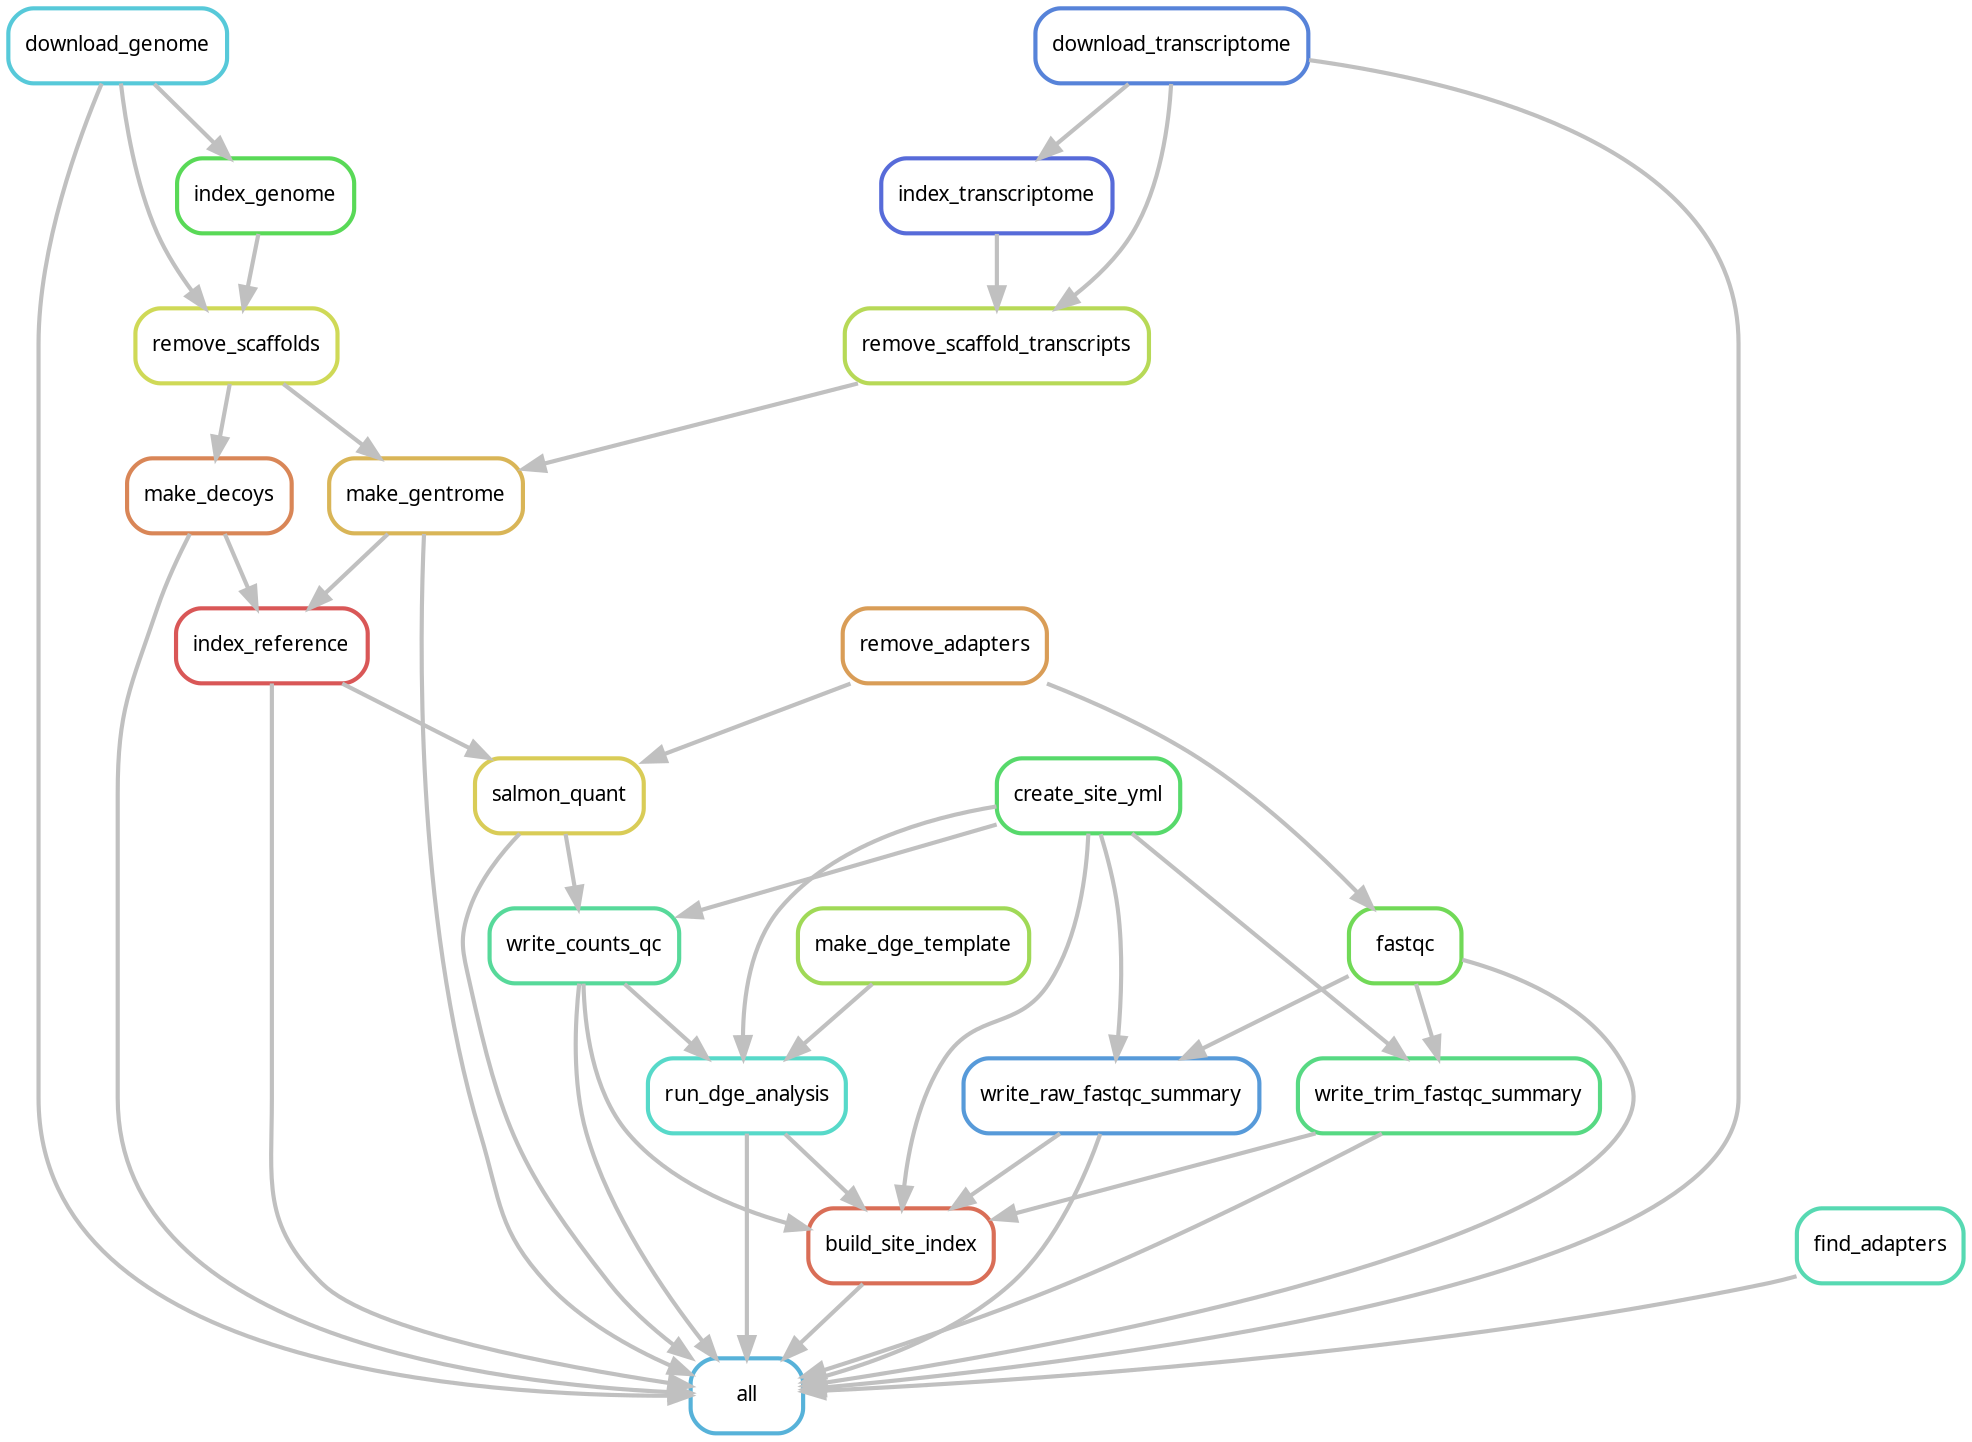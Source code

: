 digraph snakemake_dag {
    graph[bgcolor=white, margin=0];
    node[shape=box, style=rounded, fontname=sans,                 fontsize=10, penwidth=2];
    edge[penwidth=2, color=grey];
	0[label = "all", color = "0.55 0.6 0.85", style="rounded"];
	1[label = "download_genome", color = "0.52 0.6 0.85", style="rounded"];
	2[label = "download_transcriptome", color = "0.61 0.6 0.85", style="rounded"];
	3[label = "make_decoys", color = "0.06 0.6 0.85", style="rounded"];
	4[label = "remove_scaffolds", color = "0.18 0.6 0.85", style="rounded"];
	5[label = "index_genome", color = "0.33 0.6 0.85", style="rounded"];
	6[label = "make_gentrome", color = "0.12 0.6 0.85", style="rounded"];
	7[label = "remove_scaffold_transcripts", color = "0.21 0.6 0.85", style="rounded"];
	8[label = "index_transcriptome", color = "0.64 0.6 0.85", style="rounded"];
	9[label = "index_reference", color = "0.00 0.6 0.85", style="rounded"];
	10[label = "fastqc", color = "0.30 0.6 0.85", style="rounded"];
	11[label = "remove_adapters", color = "0.09 0.6 0.85", style="rounded"];
	12[label = "write_raw_fastqc_summary", color = "0.58 0.6 0.85", style="rounded"];
	13[label = "create_site_yml", color = "0.36 0.6 0.85", style="rounded"];
	14[label = "write_trim_fastqc_summary", color = "0.39 0.6 0.85", style="rounded"];
	15[label = "write_counts_qc", color = "0.42 0.6 0.85", style="rounded"];
	16[label = "salmon_quant", color = "0.15 0.6 0.85", style="rounded"];
	17[label = "run_dge_analysis", color = "0.48 0.6 0.85", style="rounded"];
	18[label = "make_dge_template", color = "0.24 0.6 0.85", style="rounded"];
	19[label = "find_adapters", color = "0.45 0.6 0.85", style="rounded"];
	20[label = "build_site_index", color = "0.03 0.6 0.85", style="rounded"];
	9 -> 0
	19 -> 0
	20 -> 0
	3 -> 0
	17 -> 0
	6 -> 0
	1 -> 0
	10 -> 0
	14 -> 0
	15 -> 0
	12 -> 0
	2 -> 0
	16 -> 0
	4 -> 3
	1 -> 4
	5 -> 4
	1 -> 5
	7 -> 6
	4 -> 6
	8 -> 7
	2 -> 7
	2 -> 8
	6 -> 9
	3 -> 9
	11 -> 10
	10 -> 12
	13 -> 12
	10 -> 14
	13 -> 14
	16 -> 15
	13 -> 15
	9 -> 16
	11 -> 16
	18 -> 17
	15 -> 17
	13 -> 17
	17 -> 20
	13 -> 20
	14 -> 20
	15 -> 20
	12 -> 20
}            
